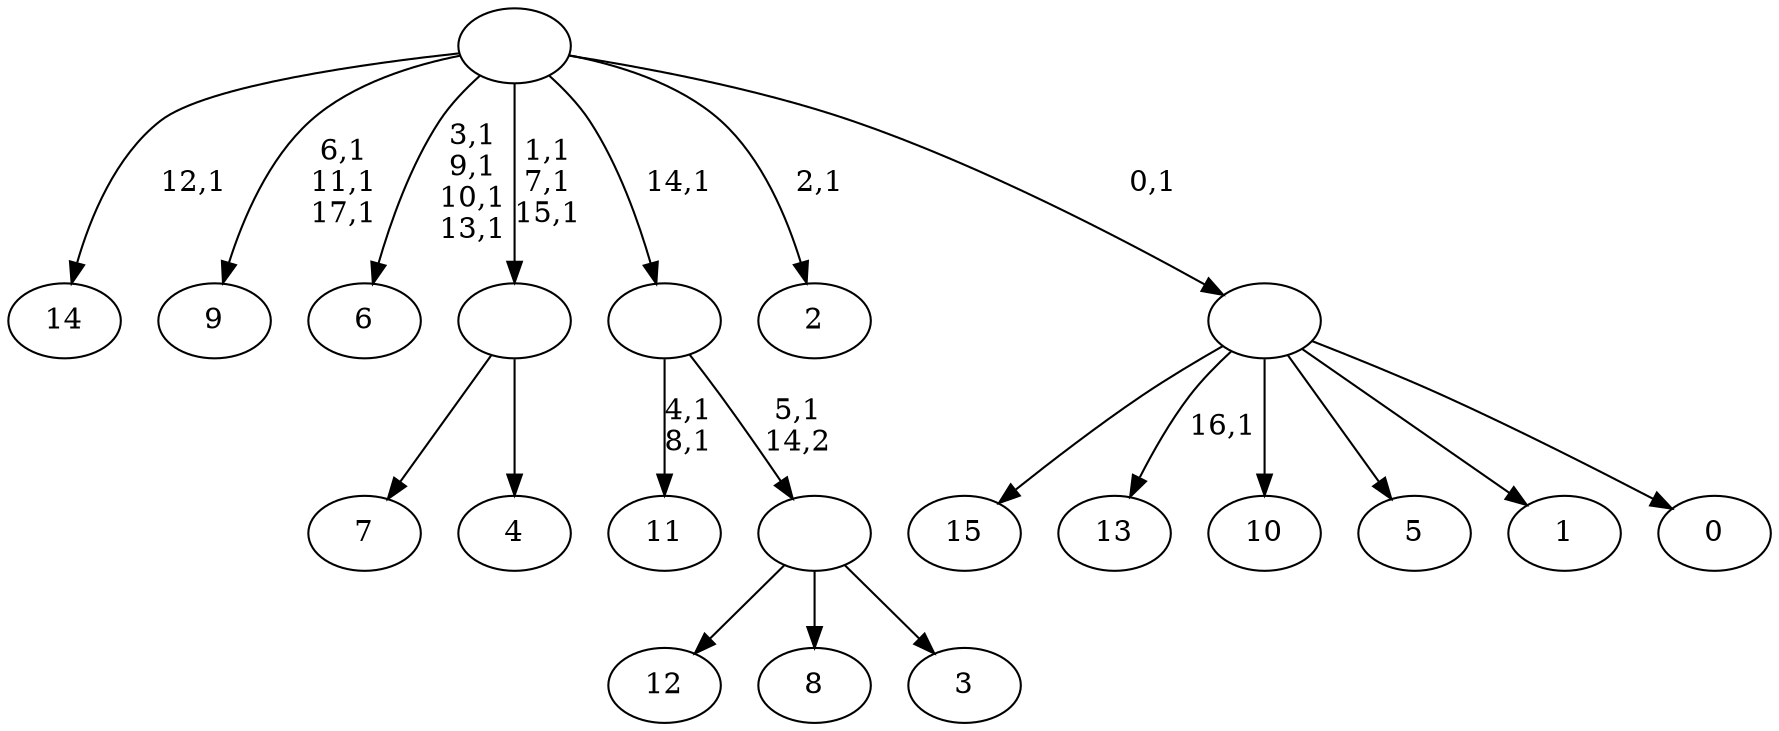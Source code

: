 digraph T {
	34 [label="15"]
	33 [label="14"]
	31 [label="13"]
	29 [label="12"]
	28 [label="11"]
	25 [label="10"]
	24 [label="9"]
	20 [label="8"]
	19 [label="7"]
	18 [label="6"]
	13 [label="5"]
	12 [label="4"]
	11 [label=""]
	8 [label="3"]
	7 [label=""]
	6 [label=""]
	5 [label="2"]
	3 [label="1"]
	2 [label="0"]
	1 [label=""]
	0 [label=""]
	11 -> 19 [label=""]
	11 -> 12 [label=""]
	7 -> 29 [label=""]
	7 -> 20 [label=""]
	7 -> 8 [label=""]
	6 -> 28 [label="4,1\n8,1"]
	6 -> 7 [label="5,1\n14,2"]
	1 -> 31 [label="16,1"]
	1 -> 34 [label=""]
	1 -> 25 [label=""]
	1 -> 13 [label=""]
	1 -> 3 [label=""]
	1 -> 2 [label=""]
	0 -> 5 [label="2,1"]
	0 -> 11 [label="1,1\n7,1\n15,1"]
	0 -> 18 [label="3,1\n9,1\n10,1\n13,1"]
	0 -> 24 [label="6,1\n11,1\n17,1"]
	0 -> 33 [label="12,1"]
	0 -> 6 [label="14,1"]
	0 -> 1 [label="0,1"]
}
